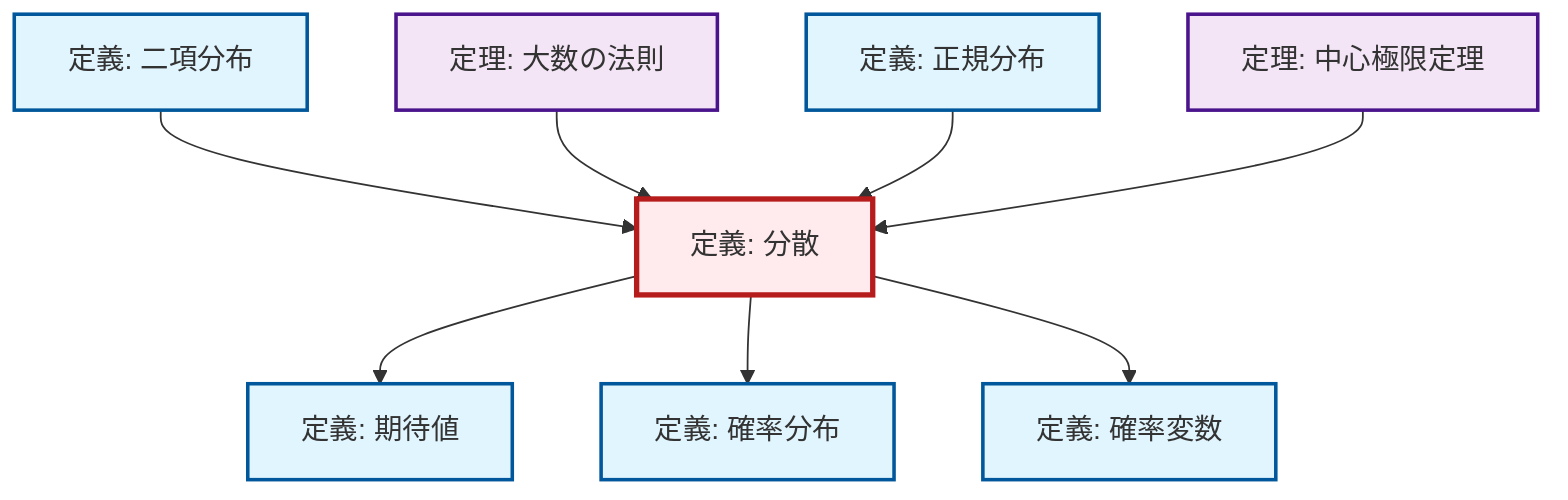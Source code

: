 graph TD
    classDef definition fill:#e1f5fe,stroke:#01579b,stroke-width:2px
    classDef theorem fill:#f3e5f5,stroke:#4a148c,stroke-width:2px
    classDef axiom fill:#fff3e0,stroke:#e65100,stroke-width:2px
    classDef example fill:#e8f5e9,stroke:#1b5e20,stroke-width:2px
    classDef current fill:#ffebee,stroke:#b71c1c,stroke-width:3px
    thm-central-limit["定理: 中心極限定理"]:::theorem
    thm-law-of-large-numbers["定理: 大数の法則"]:::theorem
    def-probability-distribution["定義: 確率分布"]:::definition
    def-expectation["定義: 期待値"]:::definition
    def-normal-distribution["定義: 正規分布"]:::definition
    def-variance["定義: 分散"]:::definition
    def-binomial-distribution["定義: 二項分布"]:::definition
    def-random-variable["定義: 確率変数"]:::definition
    def-binomial-distribution --> def-variance
    thm-law-of-large-numbers --> def-variance
    def-variance --> def-expectation
    def-variance --> def-probability-distribution
    def-normal-distribution --> def-variance
    thm-central-limit --> def-variance
    def-variance --> def-random-variable
    class def-variance current
